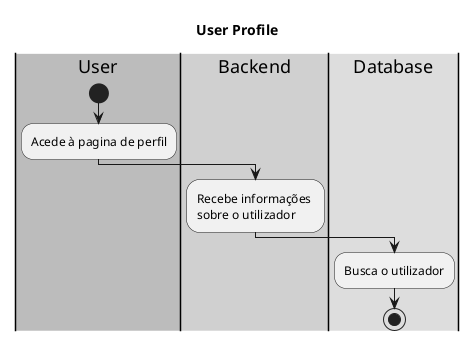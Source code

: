 @startuml

skinparam Monochrome true

title User Profile

|#bcbcbc|User|
|#d0d0d0|Backend|
|#dddddd|Database|

|User|
start
    :Acede à pagina de perfil;
    |Backend|
    :Recebe informações \nsobre o utilizador;
    |Database|
    :Busca o utilizador;
stop
